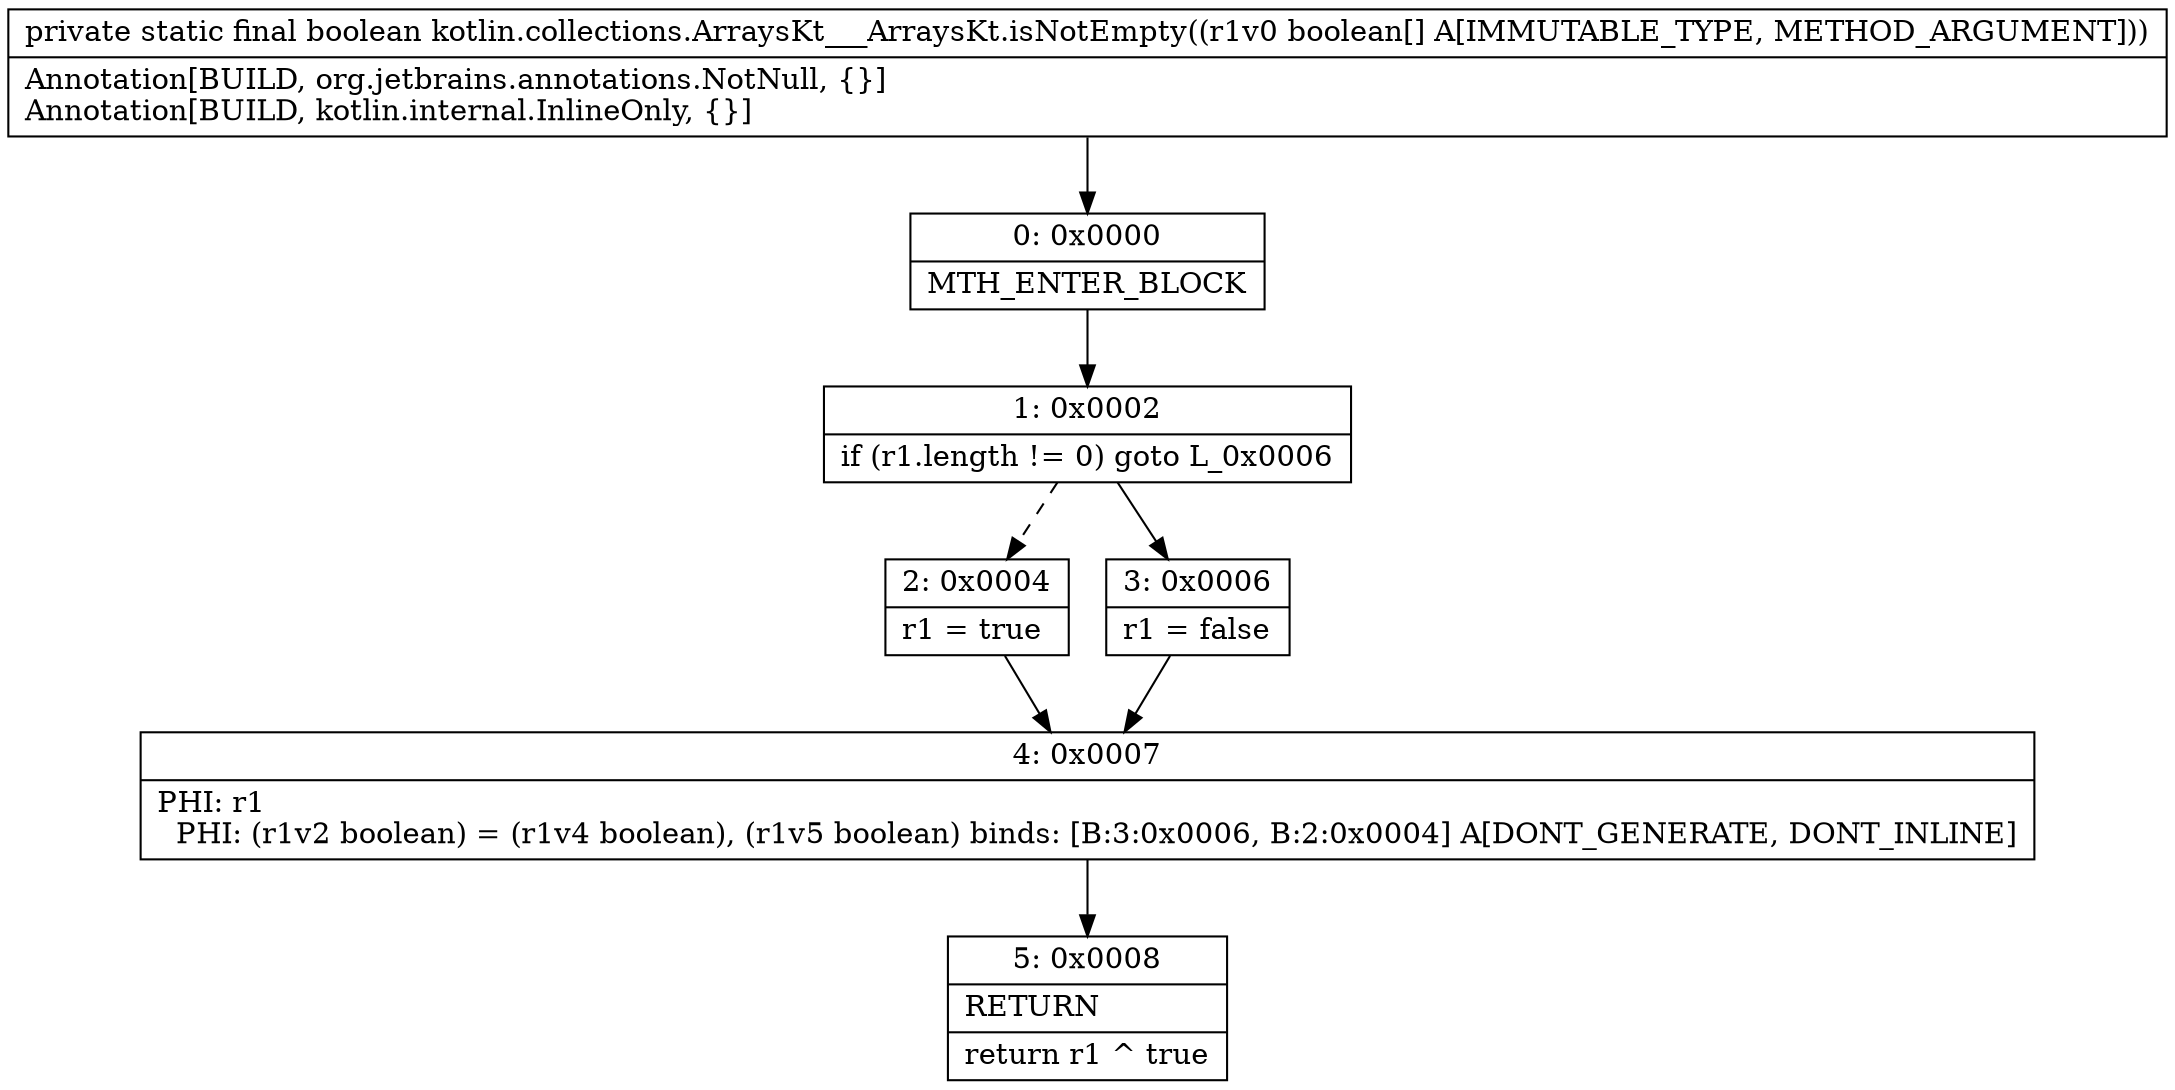 digraph "CFG forkotlin.collections.ArraysKt___ArraysKt.isNotEmpty([Z)Z" {
Node_0 [shape=record,label="{0\:\ 0x0000|MTH_ENTER_BLOCK\l}"];
Node_1 [shape=record,label="{1\:\ 0x0002|if (r1.length != 0) goto L_0x0006\l}"];
Node_2 [shape=record,label="{2\:\ 0x0004|r1 = true\l}"];
Node_3 [shape=record,label="{3\:\ 0x0006|r1 = false\l}"];
Node_4 [shape=record,label="{4\:\ 0x0007|PHI: r1 \l  PHI: (r1v2 boolean) = (r1v4 boolean), (r1v5 boolean) binds: [B:3:0x0006, B:2:0x0004] A[DONT_GENERATE, DONT_INLINE]\l}"];
Node_5 [shape=record,label="{5\:\ 0x0008|RETURN\l|return r1 ^ true\l}"];
MethodNode[shape=record,label="{private static final boolean kotlin.collections.ArraysKt___ArraysKt.isNotEmpty((r1v0 boolean[] A[IMMUTABLE_TYPE, METHOD_ARGUMENT]))  | Annotation[BUILD, org.jetbrains.annotations.NotNull, \{\}]\lAnnotation[BUILD, kotlin.internal.InlineOnly, \{\}]\l}"];
MethodNode -> Node_0;
Node_0 -> Node_1;
Node_1 -> Node_2[style=dashed];
Node_1 -> Node_3;
Node_2 -> Node_4;
Node_3 -> Node_4;
Node_4 -> Node_5;
}

